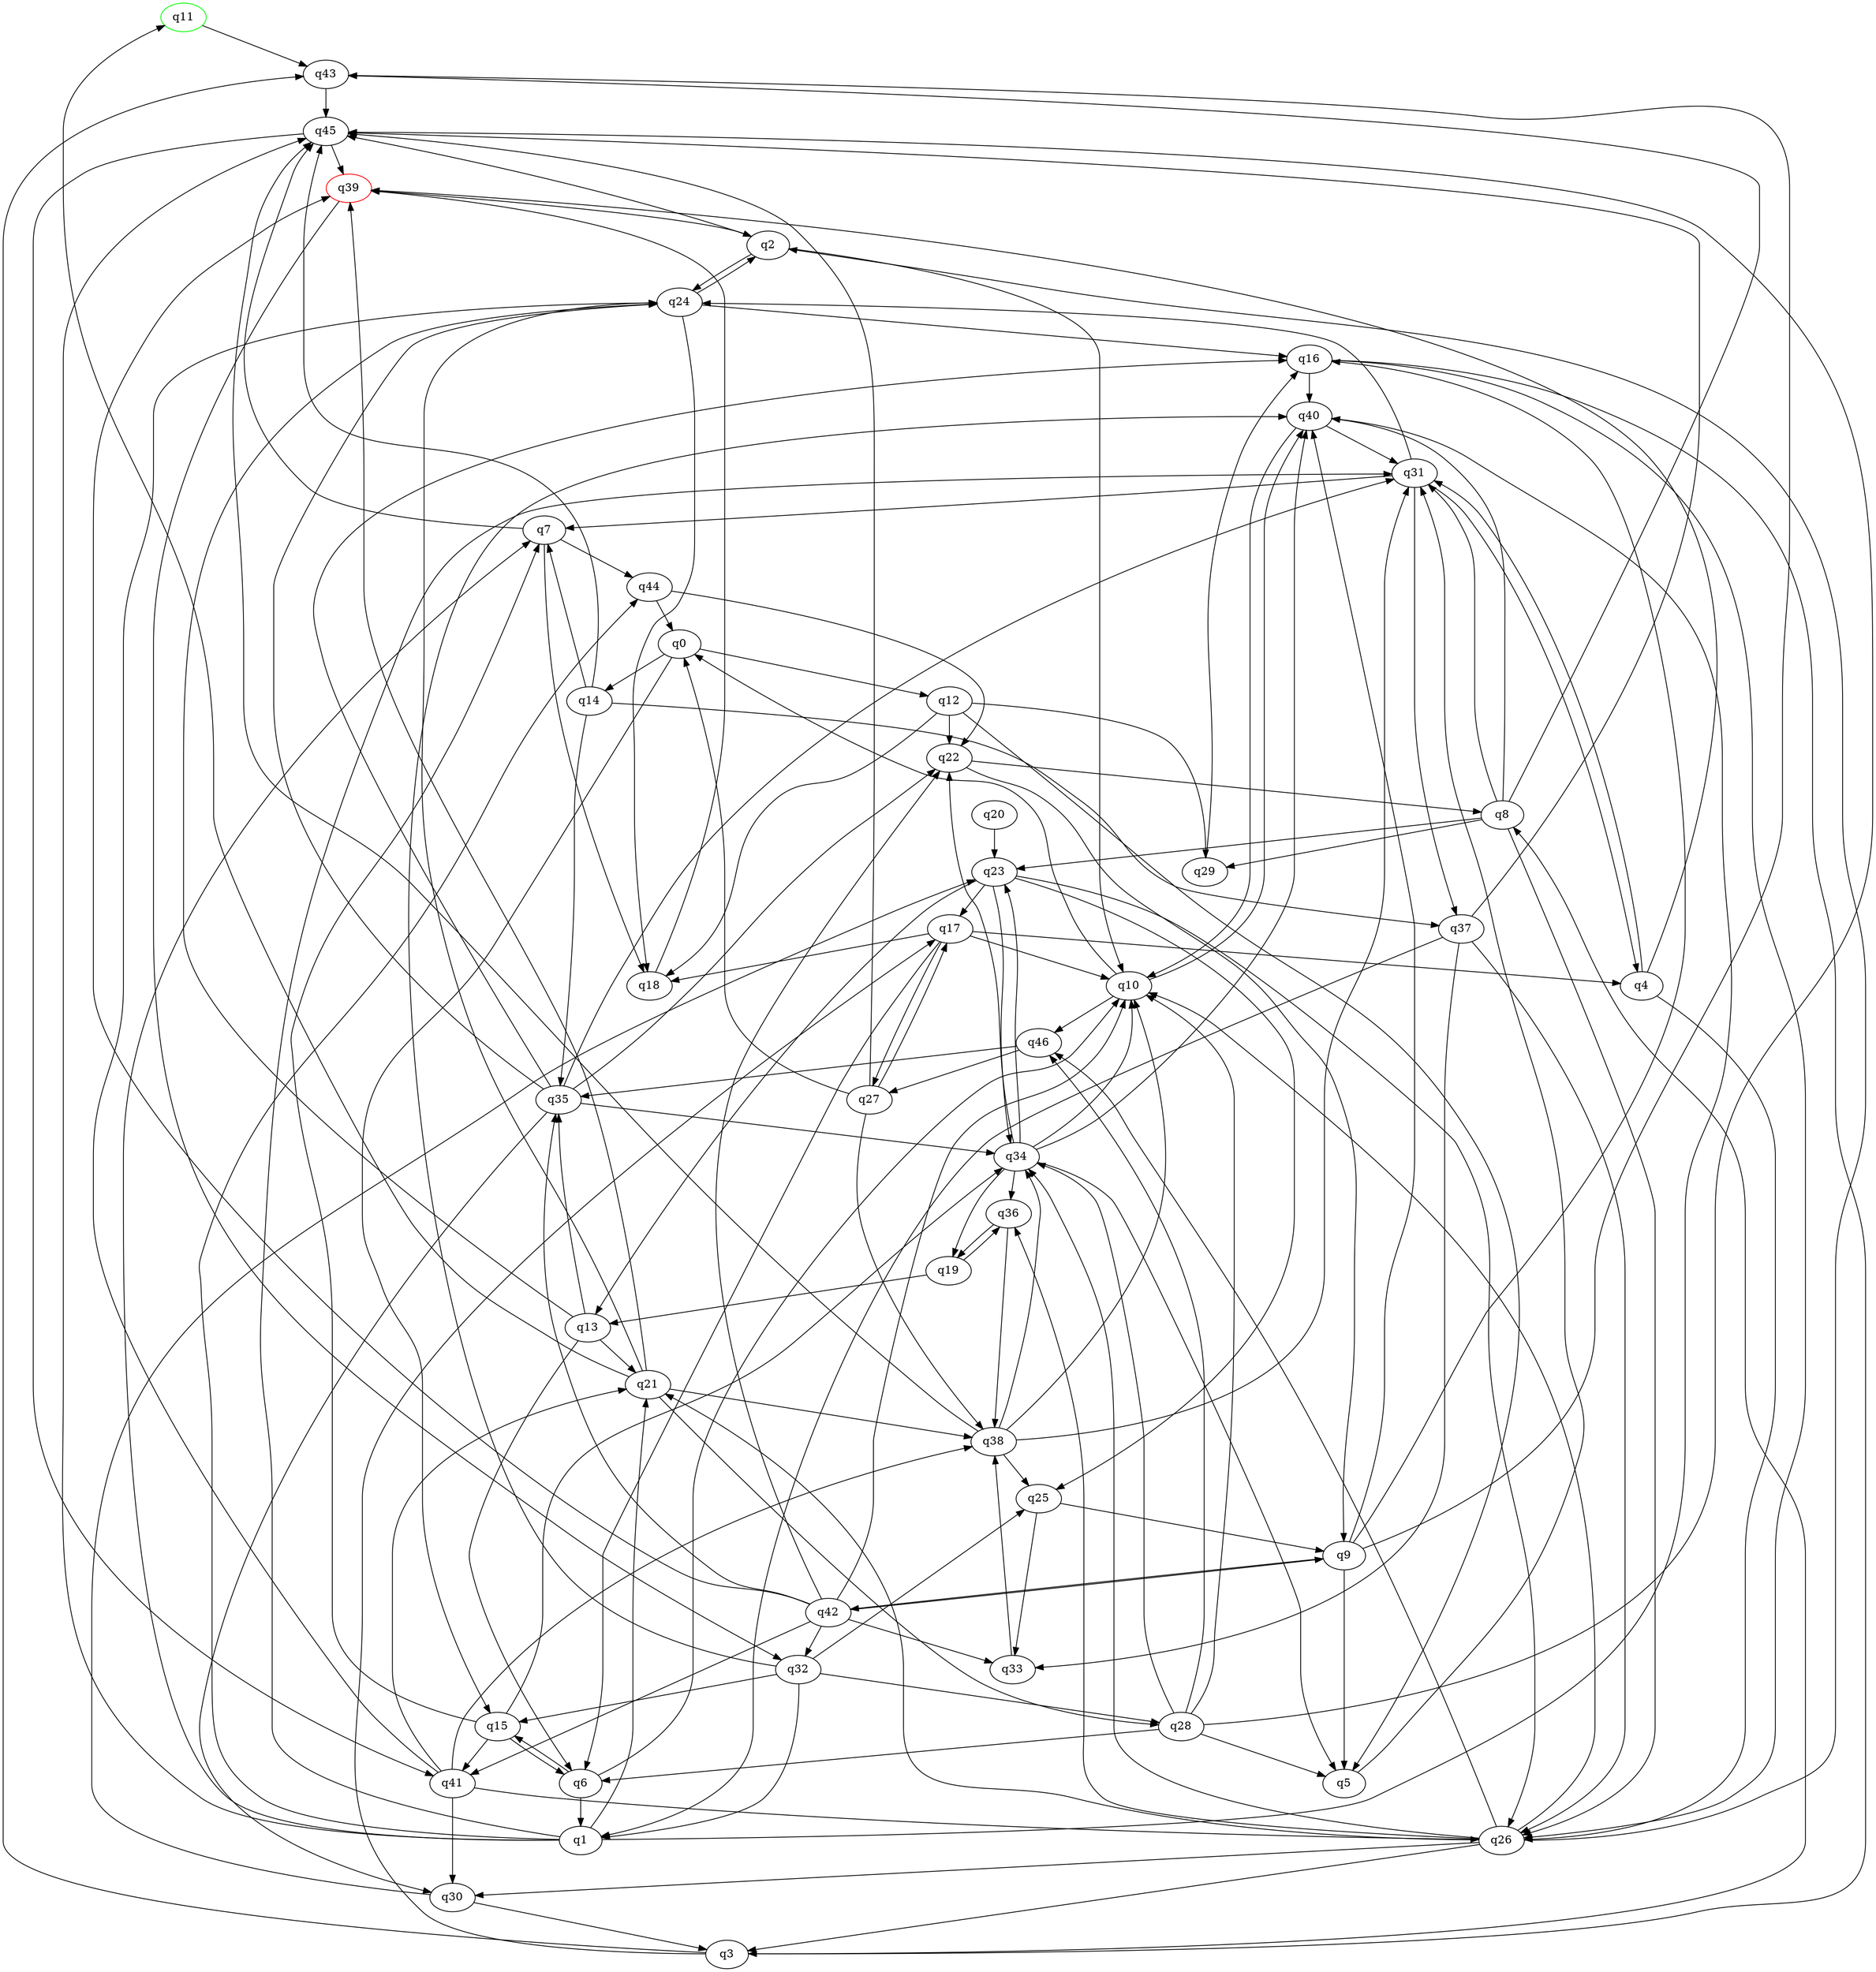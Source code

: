 digraph A{
q11 [initial=1,color=green];
q39 [final=1,color=red];
q0 -> q12;
q0 -> q14;
q0 -> q15;
q1 -> q7;
q1 -> q21;
q1 -> q31;
q1 -> q40;
q1 -> q44;
q1 -> q45;
q2 -> q10;
q2 -> q24;
q2 -> q45;
q3 -> q8;
q3 -> q17;
q3 -> q43;
q4 -> q26;
q4 -> q31;
q4 -> q39;
q5 -> q31;
q6 -> q1;
q6 -> q10;
q6 -> q15;
q7 -> q18;
q7 -> q44;
q7 -> q45;
q8 -> q23;
q8 -> q26;
q8 -> q29;
q8 -> q31;
q8 -> q40;
q8 -> q43;
q9 -> q5;
q9 -> q16;
q9 -> q40;
q9 -> q42;
q9 -> q43;
q10 -> q0;
q10 -> q40;
q10 -> q46;
q11 -> q43;
q12 -> q5;
q12 -> q18;
q12 -> q22;
q12 -> q29;
q13 -> q6;
q13 -> q21;
q13 -> q24;
q13 -> q35;
q14 -> q7;
q14 -> q35;
q14 -> q37;
q14 -> q45;
q15 -> q6;
q15 -> q7;
q15 -> q34;
q15 -> q41;
q16 -> q3;
q16 -> q26;
q16 -> q40;
q17 -> q4;
q17 -> q6;
q17 -> q10;
q17 -> q18;
q17 -> q27;
q18 -> q39;
q19 -> q13;
q19 -> q36;
q20 -> q23;
q21 -> q11;
q21 -> q24;
q21 -> q28;
q21 -> q38;
q21 -> q39;
q22 -> q8;
q22 -> q9;
q23 -> q13;
q23 -> q17;
q23 -> q25;
q23 -> q26;
q23 -> q34;
q24 -> q2;
q24 -> q16;
q24 -> q18;
q25 -> q9;
q25 -> q33;
q26 -> q2;
q26 -> q3;
q26 -> q10;
q26 -> q21;
q26 -> q30;
q26 -> q34;
q26 -> q36;
q26 -> q46;
q27 -> q0;
q27 -> q17;
q27 -> q38;
q27 -> q45;
q28 -> q5;
q28 -> q6;
q28 -> q10;
q28 -> q34;
q28 -> q45;
q28 -> q46;
q29 -> q16;
q30 -> q3;
q30 -> q23;
q31 -> q4;
q31 -> q7;
q31 -> q24;
q31 -> q37;
q32 -> q1;
q32 -> q15;
q32 -> q25;
q32 -> q28;
q32 -> q40;
q33 -> q38;
q34 -> q5;
q34 -> q10;
q34 -> q19;
q34 -> q22;
q34 -> q23;
q34 -> q36;
q34 -> q40;
q35 -> q16;
q35 -> q22;
q35 -> q24;
q35 -> q30;
q35 -> q31;
q35 -> q34;
q36 -> q19;
q36 -> q38;
q37 -> q1;
q37 -> q26;
q37 -> q33;
q37 -> q45;
q38 -> q10;
q38 -> q25;
q38 -> q31;
q38 -> q34;
q38 -> q45;
q39 -> q2;
q39 -> q32;
q40 -> q10;
q40 -> q31;
q41 -> q21;
q41 -> q24;
q41 -> q26;
q41 -> q30;
q41 -> q38;
q42 -> q9;
q42 -> q10;
q42 -> q22;
q42 -> q32;
q42 -> q33;
q42 -> q35;
q42 -> q39;
q42 -> q41;
q43 -> q45;
q44 -> q0;
q44 -> q22;
q45 -> q39;
q45 -> q41;
q46 -> q27;
q46 -> q35;
}